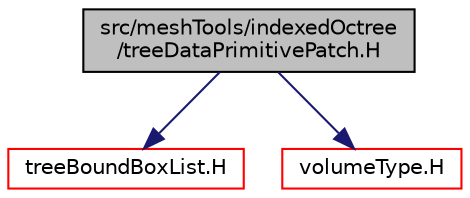 digraph "src/meshTools/indexedOctree/treeDataPrimitivePatch.H"
{
  bgcolor="transparent";
  edge [fontname="Helvetica",fontsize="10",labelfontname="Helvetica",labelfontsize="10"];
  node [fontname="Helvetica",fontsize="10",shape=record];
  Node0 [label="src/meshTools/indexedOctree\l/treeDataPrimitivePatch.H",height=0.2,width=0.4,color="black", fillcolor="grey75", style="filled", fontcolor="black"];
  Node0 -> Node1 [color="midnightblue",fontsize="10",style="solid",fontname="Helvetica"];
  Node1 [label="treeBoundBoxList.H",height=0.2,width=0.4,color="red",URL="$a12902.html"];
  Node0 -> Node165 [color="midnightblue",fontsize="10",style="solid",fontname="Helvetica"];
  Node165 [label="volumeType.H",height=0.2,width=0.4,color="red",URL="$a09101.html"];
}
